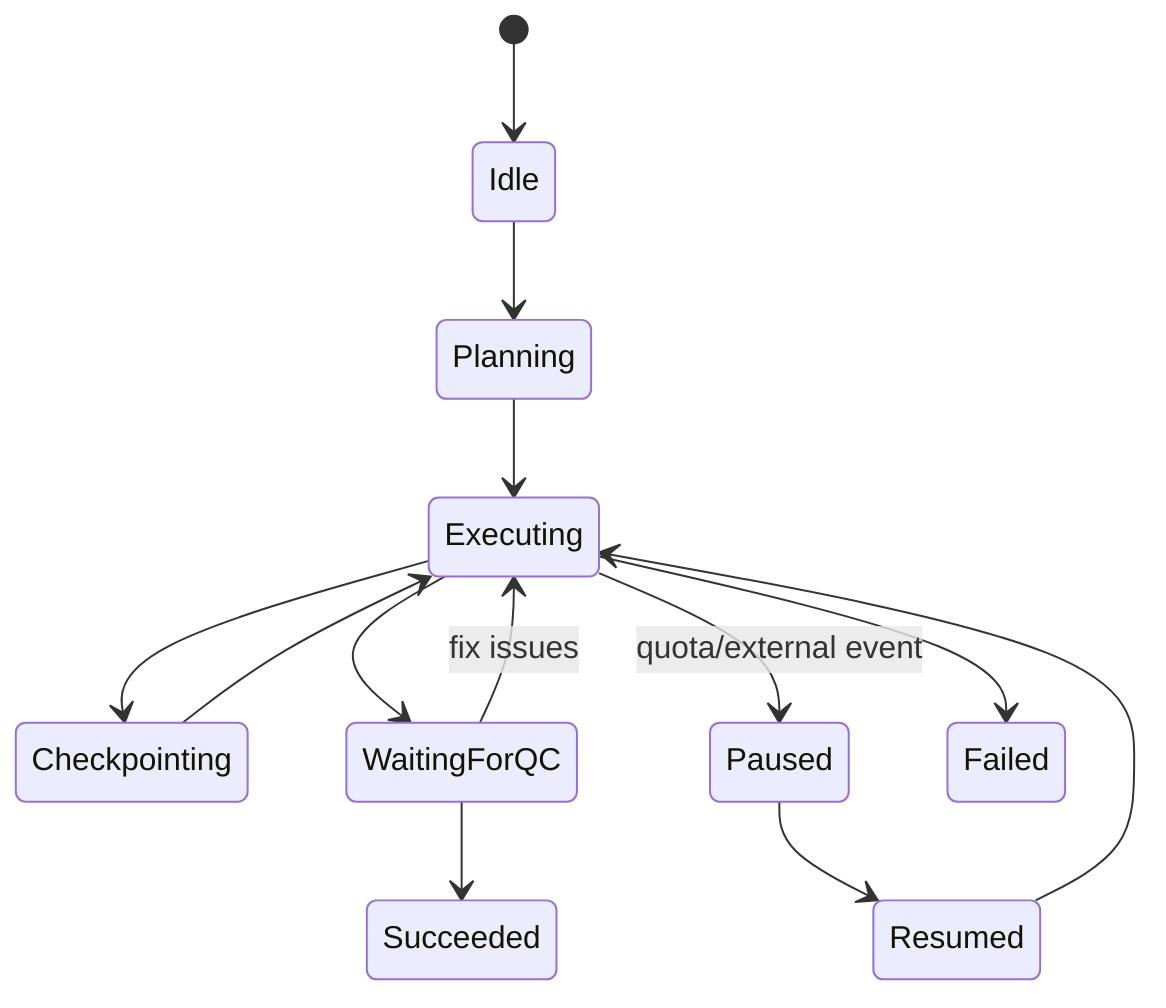 %% Agent Lifecycle
stateDiagram-v2
  [*] --> Idle
  Idle --> Planning
  Planning --> Executing
  Executing --> Checkpointing
  Checkpointing --> Executing
  Executing --> WaitingForQC
  WaitingForQC --> Executing: fix issues
  WaitingForQC --> Succeeded
  Executing --> Paused: quota/external event
  Paused --> Resumed
  Resumed --> Executing
  Executing --> Failed